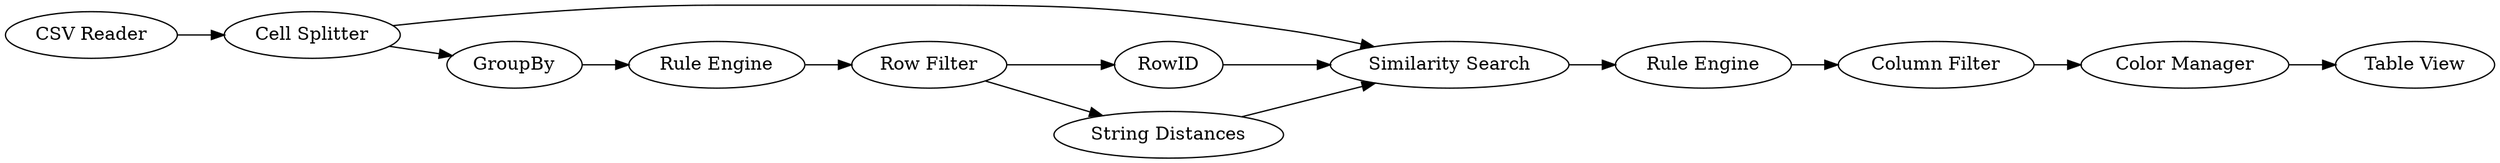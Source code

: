 digraph {
	7 -> 8
	6 -> 4
	3 -> 2
	8 -> 9
	4 -> 8
	3 -> 8
	5 -> 6
	9 -> 10
	2 -> 5
	6 -> 7
	10 -> 12
	12 -> 11
	1 -> 3
	5 [label="Rule Engine"]
	1 [label="CSV Reader"]
	7 [label=RowID]
	9 [label="Rule Engine"]
	11 [label="Table View"]
	4 [label="String Distances"]
	8 [label="Similarity Search"]
	6 [label="Row Filter"]
	12 [label="Color Manager"]
	3 [label="Cell Splitter"]
	2 [label=GroupBy]
	10 [label="Column Filter"]
	rankdir=LR
}
